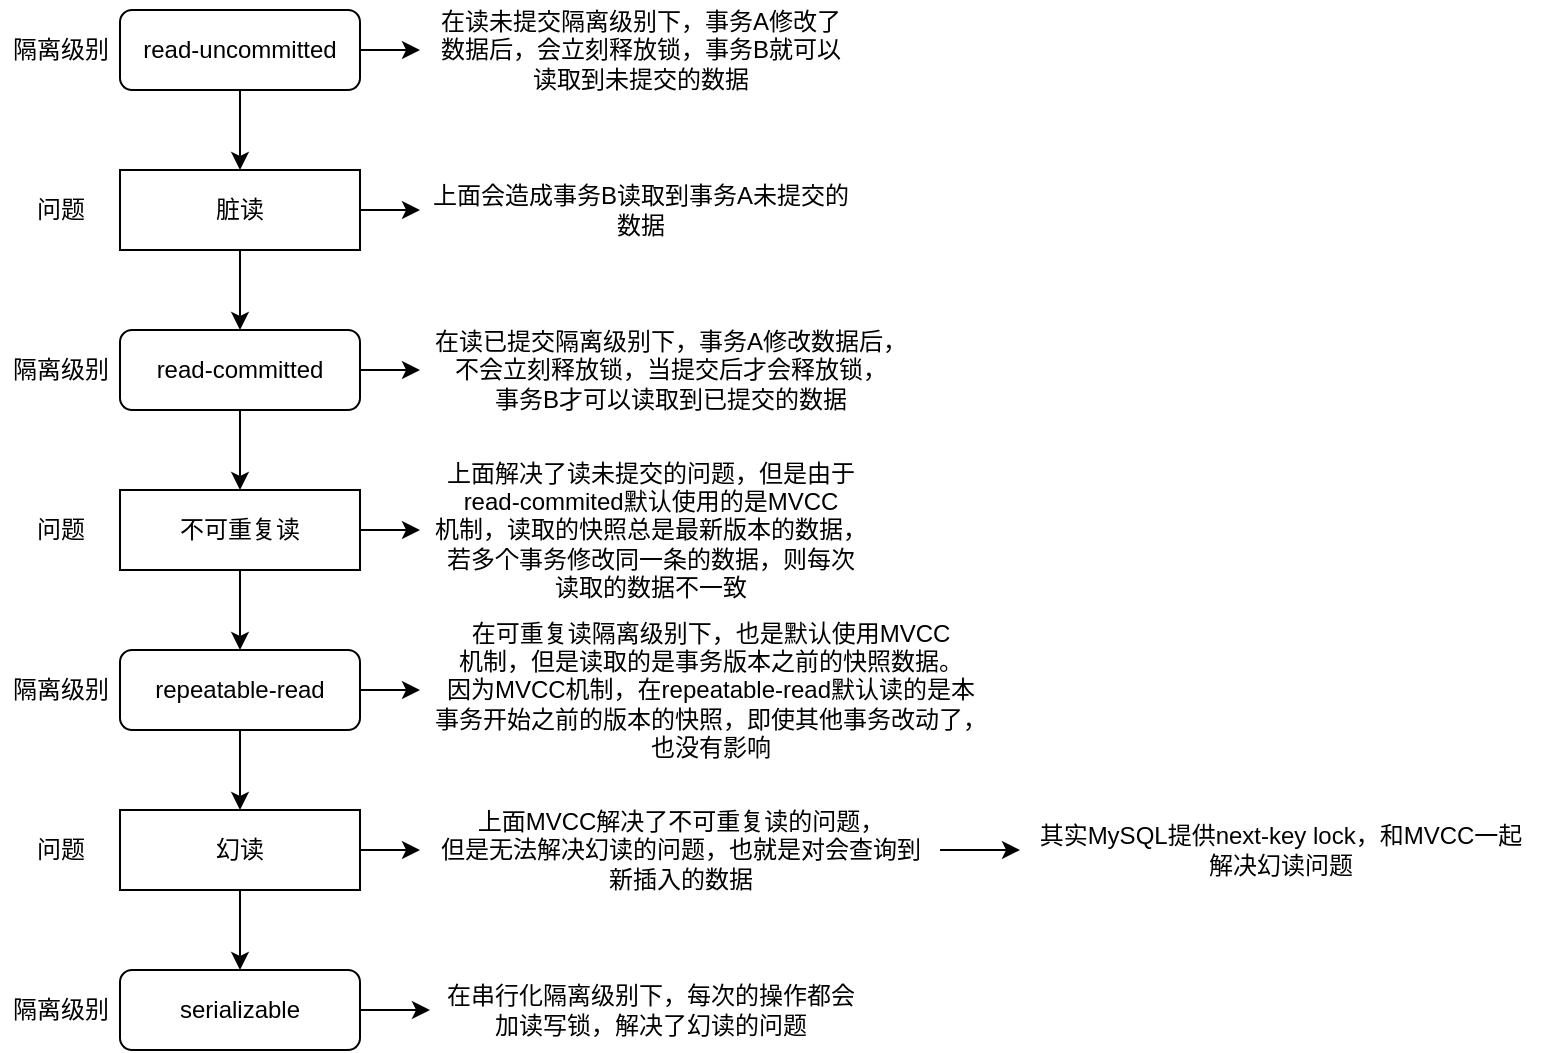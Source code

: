 <mxfile version="13.7.3" type="device"><diagram id="C5RBs43oDa-KdzZeNtuy" name="Page-1"><mxGraphModel dx="1422" dy="1882" grid="1" gridSize="10" guides="1" tooltips="1" connect="1" arrows="1" fold="1" page="1" pageScale="1" pageWidth="827" pageHeight="1169" math="0" shadow="0"><root><mxCell id="WIyWlLk6GJQsqaUBKTNV-0"/><mxCell id="WIyWlLk6GJQsqaUBKTNV-1" parent="WIyWlLk6GJQsqaUBKTNV-0"/><mxCell id="8LW3s2Zm7t6hYEzGqz8h-10" value="" style="edgeStyle=orthogonalEdgeStyle;rounded=0;orthogonalLoop=1;jettySize=auto;html=1;" edge="1" parent="WIyWlLk6GJQsqaUBKTNV-1" source="WIyWlLk6GJQsqaUBKTNV-3" target="8LW3s2Zm7t6hYEzGqz8h-2"><mxGeometry relative="1" as="geometry"/></mxCell><mxCell id="8LW3s2Zm7t6hYEzGqz8h-25" value="" style="edgeStyle=orthogonalEdgeStyle;rounded=0;orthogonalLoop=1;jettySize=auto;html=1;" edge="1" parent="WIyWlLk6GJQsqaUBKTNV-1" source="WIyWlLk6GJQsqaUBKTNV-3" target="8LW3s2Zm7t6hYEzGqz8h-24"><mxGeometry relative="1" as="geometry"/></mxCell><mxCell id="WIyWlLk6GJQsqaUBKTNV-3" value="read-uncommitted" style="rounded=1;whiteSpace=wrap;html=1;fontSize=12;glass=0;strokeWidth=1;shadow=0;" parent="WIyWlLk6GJQsqaUBKTNV-1" vertex="1"><mxGeometry x="320" y="-90" width="120" height="40" as="geometry"/></mxCell><mxCell id="8LW3s2Zm7t6hYEzGqz8h-20" value="" style="edgeStyle=orthogonalEdgeStyle;rounded=0;orthogonalLoop=1;jettySize=auto;html=1;" edge="1" parent="WIyWlLk6GJQsqaUBKTNV-1" source="WIyWlLk6GJQsqaUBKTNV-7" target="8LW3s2Zm7t6hYEzGqz8h-17"><mxGeometry relative="1" as="geometry"/></mxCell><mxCell id="8LW3s2Zm7t6hYEzGqz8h-21" value="" style="edgeStyle=orthogonalEdgeStyle;rounded=0;orthogonalLoop=1;jettySize=auto;html=1;" edge="1" parent="WIyWlLk6GJQsqaUBKTNV-1" source="WIyWlLk6GJQsqaUBKTNV-7" target="8LW3s2Zm7t6hYEzGqz8h-4"><mxGeometry relative="1" as="geometry"/></mxCell><mxCell id="WIyWlLk6GJQsqaUBKTNV-7" value="read-committed" style="rounded=1;whiteSpace=wrap;html=1;fontSize=12;glass=0;strokeWidth=1;shadow=0;" parent="WIyWlLk6GJQsqaUBKTNV-1" vertex="1"><mxGeometry x="320" y="70" width="120" height="40" as="geometry"/></mxCell><mxCell id="8LW3s2Zm7t6hYEzGqz8h-46" value="" style="edgeStyle=orthogonalEdgeStyle;rounded=0;orthogonalLoop=1;jettySize=auto;html=1;" edge="1" parent="WIyWlLk6GJQsqaUBKTNV-1" source="8LW3s2Zm7t6hYEzGqz8h-0" target="8LW3s2Zm7t6hYEzGqz8h-44"><mxGeometry relative="1" as="geometry"/></mxCell><mxCell id="8LW3s2Zm7t6hYEzGqz8h-0" value="serializable&lt;br&gt;" style="rounded=1;whiteSpace=wrap;html=1;fontSize=12;glass=0;strokeWidth=1;shadow=0;" vertex="1" parent="WIyWlLk6GJQsqaUBKTNV-1"><mxGeometry x="320" y="390" width="120" height="40" as="geometry"/></mxCell><mxCell id="8LW3s2Zm7t6hYEzGqz8h-14" value="" style="edgeStyle=orthogonalEdgeStyle;rounded=0;orthogonalLoop=1;jettySize=auto;html=1;" edge="1" parent="WIyWlLk6GJQsqaUBKTNV-1" source="8LW3s2Zm7t6hYEzGqz8h-2" target="WIyWlLk6GJQsqaUBKTNV-7"><mxGeometry relative="1" as="geometry"/></mxCell><mxCell id="8LW3s2Zm7t6hYEzGqz8h-19" value="" style="edgeStyle=orthogonalEdgeStyle;rounded=0;orthogonalLoop=1;jettySize=auto;html=1;" edge="1" parent="WIyWlLk6GJQsqaUBKTNV-1" source="8LW3s2Zm7t6hYEzGqz8h-2" target="8LW3s2Zm7t6hYEzGqz8h-8"><mxGeometry relative="1" as="geometry"/></mxCell><mxCell id="8LW3s2Zm7t6hYEzGqz8h-2" value="脏读" style="whiteSpace=wrap;html=1;" vertex="1" parent="WIyWlLk6GJQsqaUBKTNV-1"><mxGeometry x="320" y="-10" width="120" height="40" as="geometry"/></mxCell><mxCell id="8LW3s2Zm7t6hYEzGqz8h-27" value="" style="edgeStyle=orthogonalEdgeStyle;rounded=0;orthogonalLoop=1;jettySize=auto;html=1;" edge="1" parent="WIyWlLk6GJQsqaUBKTNV-1" source="8LW3s2Zm7t6hYEzGqz8h-4" target="8LW3s2Zm7t6hYEzGqz8h-26"><mxGeometry relative="1" as="geometry"/></mxCell><mxCell id="8LW3s2Zm7t6hYEzGqz8h-30" value="" style="edgeStyle=orthogonalEdgeStyle;rounded=0;orthogonalLoop=1;jettySize=auto;html=1;" edge="1" parent="WIyWlLk6GJQsqaUBKTNV-1" source="8LW3s2Zm7t6hYEzGqz8h-4" target="8LW3s2Zm7t6hYEzGqz8h-16"><mxGeometry relative="1" as="geometry"/></mxCell><mxCell id="8LW3s2Zm7t6hYEzGqz8h-4" value="不可重复读" style="whiteSpace=wrap;html=1;" vertex="1" parent="WIyWlLk6GJQsqaUBKTNV-1"><mxGeometry x="320" y="150" width="120" height="40" as="geometry"/></mxCell><mxCell id="8LW3s2Zm7t6hYEzGqz8h-34" value="" style="edgeStyle=orthogonalEdgeStyle;rounded=0;orthogonalLoop=1;jettySize=auto;html=1;" edge="1" parent="WIyWlLk6GJQsqaUBKTNV-1" source="8LW3s2Zm7t6hYEzGqz8h-5" target="8LW3s2Zm7t6hYEzGqz8h-0"><mxGeometry relative="1" as="geometry"/></mxCell><mxCell id="8LW3s2Zm7t6hYEzGqz8h-40" value="" style="edgeStyle=orthogonalEdgeStyle;rounded=0;orthogonalLoop=1;jettySize=auto;html=1;" edge="1" parent="WIyWlLk6GJQsqaUBKTNV-1" source="8LW3s2Zm7t6hYEzGqz8h-5" target="8LW3s2Zm7t6hYEzGqz8h-39"><mxGeometry relative="1" as="geometry"/></mxCell><mxCell id="8LW3s2Zm7t6hYEzGqz8h-5" value="幻读&lt;br&gt;" style="whiteSpace=wrap;html=1;" vertex="1" parent="WIyWlLk6GJQsqaUBKTNV-1"><mxGeometry x="320" y="310" width="120" height="40" as="geometry"/></mxCell><mxCell id="8LW3s2Zm7t6hYEzGqz8h-8" value="上面会造成事务B读取到事务A未提交的&lt;br&gt;数据" style="text;html=1;align=center;verticalAlign=middle;resizable=0;points=[];autosize=1;" vertex="1" parent="WIyWlLk6GJQsqaUBKTNV-1"><mxGeometry x="470" y="-5" width="220" height="30" as="geometry"/></mxCell><mxCell id="8LW3s2Zm7t6hYEzGqz8h-11" value="隔离级别" style="text;html=1;align=center;verticalAlign=middle;resizable=0;points=[];autosize=1;" vertex="1" parent="WIyWlLk6GJQsqaUBKTNV-1"><mxGeometry x="260" y="-80" width="60" height="20" as="geometry"/></mxCell><mxCell id="8LW3s2Zm7t6hYEzGqz8h-12" value="问题" style="text;html=1;align=center;verticalAlign=middle;resizable=0;points=[];autosize=1;" vertex="1" parent="WIyWlLk6GJQsqaUBKTNV-1"><mxGeometry x="270" width="40" height="20" as="geometry"/></mxCell><mxCell id="8LW3s2Zm7t6hYEzGqz8h-15" value="隔离级别" style="text;html=1;align=center;verticalAlign=middle;resizable=0;points=[];autosize=1;" vertex="1" parent="WIyWlLk6GJQsqaUBKTNV-1"><mxGeometry x="260" y="80" width="60" height="20" as="geometry"/></mxCell><mxCell id="8LW3s2Zm7t6hYEzGqz8h-32" value="" style="edgeStyle=orthogonalEdgeStyle;rounded=0;orthogonalLoop=1;jettySize=auto;html=1;" edge="1" parent="WIyWlLk6GJQsqaUBKTNV-1" source="8LW3s2Zm7t6hYEzGqz8h-16" target="8LW3s2Zm7t6hYEzGqz8h-31"><mxGeometry relative="1" as="geometry"/></mxCell><mxCell id="8LW3s2Zm7t6hYEzGqz8h-33" value="" style="edgeStyle=orthogonalEdgeStyle;rounded=0;orthogonalLoop=1;jettySize=auto;html=1;" edge="1" parent="WIyWlLk6GJQsqaUBKTNV-1" source="8LW3s2Zm7t6hYEzGqz8h-16" target="8LW3s2Zm7t6hYEzGqz8h-5"><mxGeometry relative="1" as="geometry"/></mxCell><mxCell id="8LW3s2Zm7t6hYEzGqz8h-16" value="repeatable-read" style="rounded=1;whiteSpace=wrap;html=1;fontSize=12;glass=0;strokeWidth=1;shadow=0;" vertex="1" parent="WIyWlLk6GJQsqaUBKTNV-1"><mxGeometry x="320" y="230" width="120" height="40" as="geometry"/></mxCell><mxCell id="8LW3s2Zm7t6hYEzGqz8h-17" value="在读已提交隔离级别下，事务A修改数据后，&lt;br&gt;不会立刻释放锁，当提交后才会释放锁，&lt;br&gt;事务B才可以读取到已提交的数据" style="text;html=1;align=center;verticalAlign=middle;resizable=0;points=[];autosize=1;" vertex="1" parent="WIyWlLk6GJQsqaUBKTNV-1"><mxGeometry x="470" y="65" width="250" height="50" as="geometry"/></mxCell><mxCell id="8LW3s2Zm7t6hYEzGqz8h-22" value="问题" style="text;html=1;align=center;verticalAlign=middle;resizable=0;points=[];autosize=1;" vertex="1" parent="WIyWlLk6GJQsqaUBKTNV-1"><mxGeometry x="270" y="160" width="40" height="20" as="geometry"/></mxCell><mxCell id="8LW3s2Zm7t6hYEzGqz8h-24" value="在读未提交隔离级别下，事务A修改了&lt;br&gt;数据后，会立刻释放锁，事务B就可以&lt;br&gt;读取到未提交的数据" style="text;html=1;align=center;verticalAlign=middle;resizable=0;points=[];autosize=1;" vertex="1" parent="WIyWlLk6GJQsqaUBKTNV-1"><mxGeometry x="470" y="-95" width="220" height="50" as="geometry"/></mxCell><mxCell id="8LW3s2Zm7t6hYEzGqz8h-26" value="上面解决了读未提交的问题，但是由于&lt;br&gt;read-commited默认使用的是MVCC&lt;br&gt;机制，读取的快照总是最新版本的数据，&lt;br&gt;若多个事务修改同一条的数据，则每次&lt;br&gt;读取的数据不一致" style="text;html=1;align=center;verticalAlign=middle;resizable=0;points=[];autosize=1;" vertex="1" parent="WIyWlLk6GJQsqaUBKTNV-1"><mxGeometry x="470" y="130" width="230" height="80" as="geometry"/></mxCell><mxCell id="8LW3s2Zm7t6hYEzGqz8h-31" value="在可重复读隔离级别下，也是默认使用MVCC&lt;br&gt;机制，但是读取的是事务版本之前的快照数据。&lt;br&gt;因为MVCC机制，在repeatable-read默认读的是本&lt;br&gt;事务开始之前的版本的快照，即使其他事务改动了，&lt;br&gt;也没有影响" style="text;html=1;align=center;verticalAlign=middle;resizable=0;points=[];autosize=1;" vertex="1" parent="WIyWlLk6GJQsqaUBKTNV-1"><mxGeometry x="470" y="210" width="290" height="80" as="geometry"/></mxCell><mxCell id="8LW3s2Zm7t6hYEzGqz8h-35" value="隔离级别" style="text;html=1;align=center;verticalAlign=middle;resizable=0;points=[];autosize=1;" vertex="1" parent="WIyWlLk6GJQsqaUBKTNV-1"><mxGeometry x="260" y="240" width="60" height="20" as="geometry"/></mxCell><mxCell id="8LW3s2Zm7t6hYEzGqz8h-36" value="问题" style="text;html=1;align=center;verticalAlign=middle;resizable=0;points=[];autosize=1;" vertex="1" parent="WIyWlLk6GJQsqaUBKTNV-1"><mxGeometry x="270" y="320" width="40" height="20" as="geometry"/></mxCell><mxCell id="8LW3s2Zm7t6hYEzGqz8h-48" value="" style="edgeStyle=orthogonalEdgeStyle;rounded=0;orthogonalLoop=1;jettySize=auto;html=1;" edge="1" parent="WIyWlLk6GJQsqaUBKTNV-1" source="8LW3s2Zm7t6hYEzGqz8h-39" target="8LW3s2Zm7t6hYEzGqz8h-47"><mxGeometry relative="1" as="geometry"/></mxCell><mxCell id="8LW3s2Zm7t6hYEzGqz8h-39" value="上面MVCC解决了不可重复读的问题，&lt;br&gt;但是无法解决幻读的问题，也就是对会查询到&lt;br&gt;新插入的数据&lt;br&gt;" style="text;html=1;align=center;verticalAlign=middle;resizable=0;points=[];autosize=1;" vertex="1" parent="WIyWlLk6GJQsqaUBKTNV-1"><mxGeometry x="470" y="305" width="260" height="50" as="geometry"/></mxCell><mxCell id="8LW3s2Zm7t6hYEzGqz8h-41" value="隔离级别" style="text;html=1;align=center;verticalAlign=middle;resizable=0;points=[];autosize=1;" vertex="1" parent="WIyWlLk6GJQsqaUBKTNV-1"><mxGeometry x="260" y="400" width="60" height="20" as="geometry"/></mxCell><mxCell id="8LW3s2Zm7t6hYEzGqz8h-44" value="在串行化隔离级别下，每次的操作都会&lt;br&gt;加读写锁，解决了幻读的问题" style="text;html=1;align=center;verticalAlign=middle;resizable=0;points=[];autosize=1;" vertex="1" parent="WIyWlLk6GJQsqaUBKTNV-1"><mxGeometry x="475" y="395" width="220" height="30" as="geometry"/></mxCell><mxCell id="8LW3s2Zm7t6hYEzGqz8h-47" value="其实MySQL提供next-key lock，和MVCC一起&lt;br&gt;解决幻读问题" style="text;html=1;align=center;verticalAlign=middle;resizable=0;points=[];autosize=1;" vertex="1" parent="WIyWlLk6GJQsqaUBKTNV-1"><mxGeometry x="770" y="315" width="260" height="30" as="geometry"/></mxCell></root></mxGraphModel></diagram></mxfile>